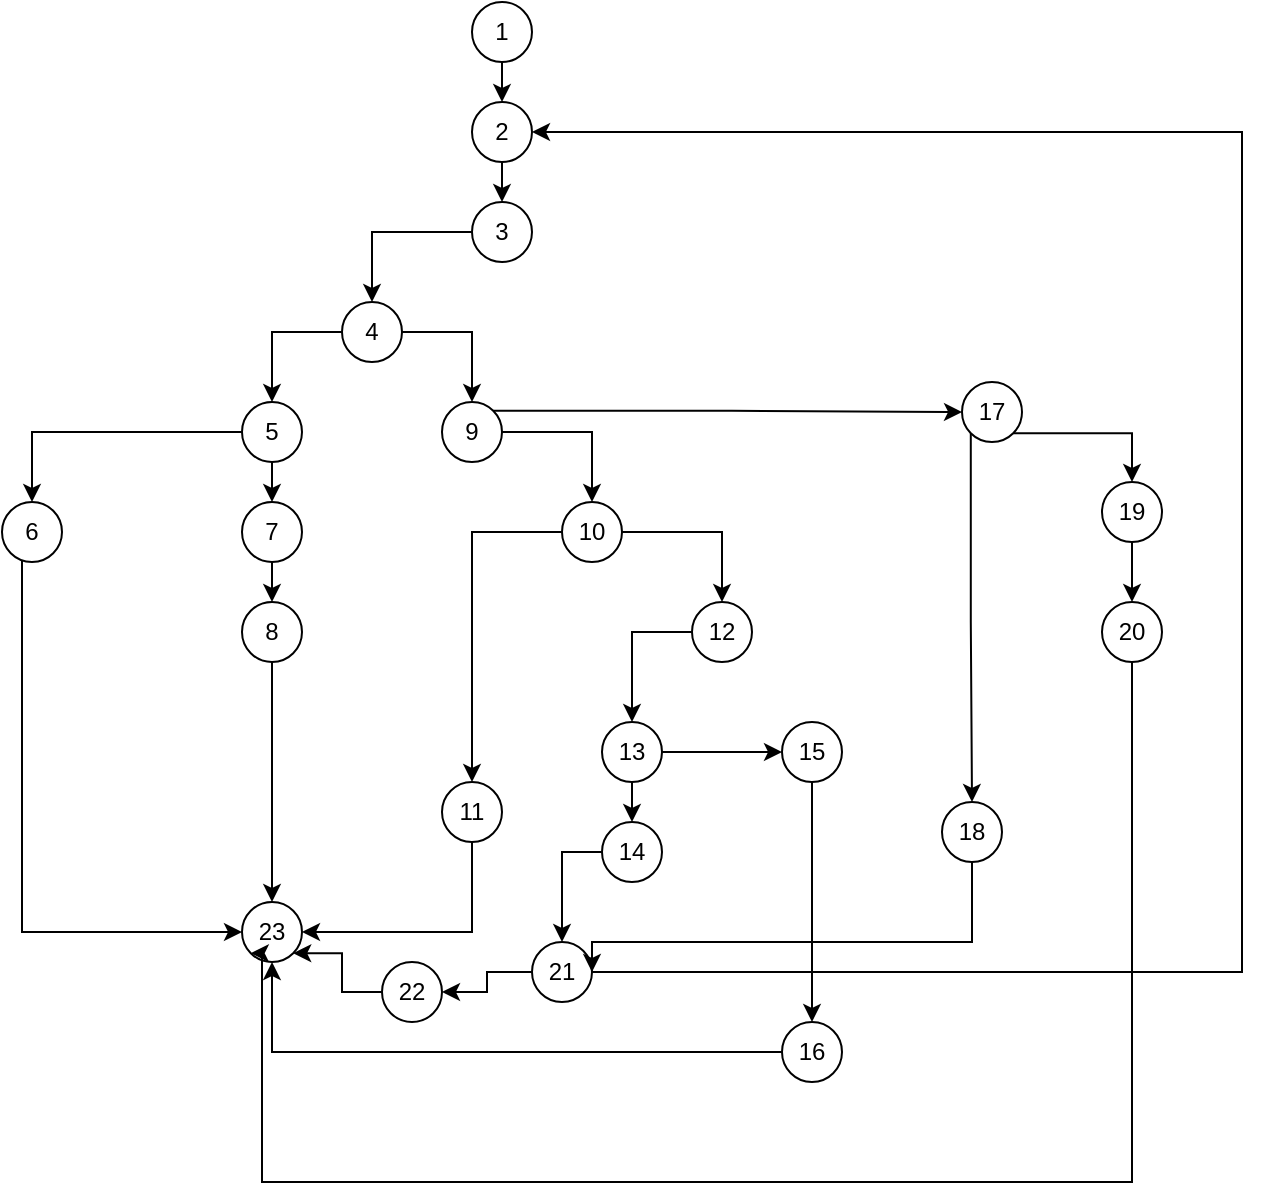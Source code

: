 <mxfile version="14.7.2" type="github">
  <diagram id="Ukz6Ybc7graYhTf6FiOU" name="Page-1">
    <mxGraphModel dx="1130" dy="580" grid="1" gridSize="10" guides="1" tooltips="1" connect="1" arrows="1" fold="1" page="1" pageScale="1" pageWidth="850" pageHeight="1100" math="0" shadow="0">
      <root>
        <mxCell id="0" />
        <mxCell id="1" parent="0" />
        <mxCell id="MiI8-VRYyV7ej-dN8pEf-57" style="edgeStyle=orthogonalEdgeStyle;rounded=0;orthogonalLoop=1;jettySize=auto;html=1;exitX=0.5;exitY=1;exitDx=0;exitDy=0;entryX=0.5;entryY=0;entryDx=0;entryDy=0;" edge="1" parent="1" source="MiI8-VRYyV7ej-dN8pEf-54" target="MiI8-VRYyV7ej-dN8pEf-55">
          <mxGeometry relative="1" as="geometry" />
        </mxCell>
        <mxCell id="MiI8-VRYyV7ej-dN8pEf-54" value="1&lt;span style=&quot;color: rgba(0 , 0 , 0 , 0) ; font-family: monospace ; font-size: 0px&quot;&gt;%3CmxGraphModel%3E%3Croot%3E%3CmxCell%20id%3D%220%22%2F%3E%3CmxCell%20id%3D%221%22%20parent%3D%220%22%2F%3E%3CmxCell%20id%3D%222%22%20value%3D%225%22%20style%3D%22ellipse%3BwhiteSpace%3Dwrap%3Bhtml%3D1%3Baspect%3Dfixed%3B%22%20vertex%3D%221%22%20parent%3D%221%22%3E%3CmxGeometry%20x%3D%22320%22%20y%3D%22180%22%20width%3D%2230%22%20height%3D%2230%22%20as%3D%22geometry%22%2F%3E%3C%2FmxCell%3E%3C%2Froot%3E%3C%2FmxGraphModel%3E&lt;/span&gt;" style="ellipse;whiteSpace=wrap;html=1;aspect=fixed;" vertex="1" parent="1">
          <mxGeometry x="425" y="10" width="30" height="30" as="geometry" />
        </mxCell>
        <mxCell id="MiI8-VRYyV7ej-dN8pEf-58" style="edgeStyle=orthogonalEdgeStyle;rounded=0;orthogonalLoop=1;jettySize=auto;html=1;exitX=0.5;exitY=1;exitDx=0;exitDy=0;entryX=0.5;entryY=0;entryDx=0;entryDy=0;" edge="1" parent="1" source="MiI8-VRYyV7ej-dN8pEf-55" target="MiI8-VRYyV7ej-dN8pEf-56">
          <mxGeometry relative="1" as="geometry" />
        </mxCell>
        <mxCell id="MiI8-VRYyV7ej-dN8pEf-55" value="2" style="ellipse;whiteSpace=wrap;html=1;aspect=fixed;" vertex="1" parent="1">
          <mxGeometry x="425" y="60" width="30" height="30" as="geometry" />
        </mxCell>
        <mxCell id="MiI8-VRYyV7ej-dN8pEf-60" style="edgeStyle=orthogonalEdgeStyle;rounded=0;orthogonalLoop=1;jettySize=auto;html=1;exitX=0;exitY=0.5;exitDx=0;exitDy=0;entryX=0.5;entryY=0;entryDx=0;entryDy=0;" edge="1" parent="1" source="MiI8-VRYyV7ej-dN8pEf-56" target="MiI8-VRYyV7ej-dN8pEf-59">
          <mxGeometry relative="1" as="geometry" />
        </mxCell>
        <mxCell id="MiI8-VRYyV7ej-dN8pEf-56" value="3" style="ellipse;whiteSpace=wrap;html=1;aspect=fixed;" vertex="1" parent="1">
          <mxGeometry x="425" y="110" width="30" height="30" as="geometry" />
        </mxCell>
        <mxCell id="MiI8-VRYyV7ej-dN8pEf-63" style="edgeStyle=orthogonalEdgeStyle;rounded=0;orthogonalLoop=1;jettySize=auto;html=1;entryX=0.5;entryY=0;entryDx=0;entryDy=0;" edge="1" parent="1" source="MiI8-VRYyV7ej-dN8pEf-59" target="MiI8-VRYyV7ej-dN8pEf-61">
          <mxGeometry relative="1" as="geometry" />
        </mxCell>
        <mxCell id="MiI8-VRYyV7ej-dN8pEf-64" style="edgeStyle=orthogonalEdgeStyle;rounded=0;orthogonalLoop=1;jettySize=auto;html=1;entryX=0.5;entryY=0;entryDx=0;entryDy=0;" edge="1" parent="1" source="MiI8-VRYyV7ej-dN8pEf-59" target="MiI8-VRYyV7ej-dN8pEf-62">
          <mxGeometry relative="1" as="geometry" />
        </mxCell>
        <mxCell id="MiI8-VRYyV7ej-dN8pEf-59" value="4" style="ellipse;whiteSpace=wrap;html=1;aspect=fixed;" vertex="1" parent="1">
          <mxGeometry x="360" y="160" width="30" height="30" as="geometry" />
        </mxCell>
        <mxCell id="MiI8-VRYyV7ej-dN8pEf-67" style="edgeStyle=orthogonalEdgeStyle;rounded=0;orthogonalLoop=1;jettySize=auto;html=1;exitX=0.5;exitY=1;exitDx=0;exitDy=0;entryX=0.5;entryY=0;entryDx=0;entryDy=0;" edge="1" parent="1" source="MiI8-VRYyV7ej-dN8pEf-61" target="MiI8-VRYyV7ej-dN8pEf-66">
          <mxGeometry relative="1" as="geometry" />
        </mxCell>
        <mxCell id="MiI8-VRYyV7ej-dN8pEf-68" style="edgeStyle=orthogonalEdgeStyle;rounded=0;orthogonalLoop=1;jettySize=auto;html=1;exitX=0;exitY=0.5;exitDx=0;exitDy=0;entryX=0.5;entryY=0;entryDx=0;entryDy=0;" edge="1" parent="1" source="MiI8-VRYyV7ej-dN8pEf-61" target="MiI8-VRYyV7ej-dN8pEf-65">
          <mxGeometry relative="1" as="geometry" />
        </mxCell>
        <mxCell id="MiI8-VRYyV7ej-dN8pEf-61" value="5" style="ellipse;whiteSpace=wrap;html=1;aspect=fixed;" vertex="1" parent="1">
          <mxGeometry x="310" y="210" width="30" height="30" as="geometry" />
        </mxCell>
        <mxCell id="MiI8-VRYyV7ej-dN8pEf-78" style="edgeStyle=orthogonalEdgeStyle;rounded=0;orthogonalLoop=1;jettySize=auto;html=1;entryX=0.5;entryY=0;entryDx=0;entryDy=0;" edge="1" parent="1" source="MiI8-VRYyV7ej-dN8pEf-62" target="MiI8-VRYyV7ej-dN8pEf-75">
          <mxGeometry relative="1" as="geometry" />
        </mxCell>
        <mxCell id="MiI8-VRYyV7ej-dN8pEf-98" style="edgeStyle=orthogonalEdgeStyle;rounded=0;orthogonalLoop=1;jettySize=auto;html=1;exitX=1;exitY=0;exitDx=0;exitDy=0;entryX=0;entryY=0.5;entryDx=0;entryDy=0;" edge="1" parent="1" source="MiI8-VRYyV7ej-dN8pEf-62" target="MiI8-VRYyV7ej-dN8pEf-97">
          <mxGeometry relative="1" as="geometry" />
        </mxCell>
        <mxCell id="MiI8-VRYyV7ej-dN8pEf-62" value="9" style="ellipse;whiteSpace=wrap;html=1;aspect=fixed;" vertex="1" parent="1">
          <mxGeometry x="410" y="210" width="30" height="30" as="geometry" />
        </mxCell>
        <mxCell id="MiI8-VRYyV7ej-dN8pEf-73" style="edgeStyle=orthogonalEdgeStyle;rounded=0;orthogonalLoop=1;jettySize=auto;html=1;exitX=1;exitY=0.5;exitDx=0;exitDy=0;" edge="1" parent="1" source="MiI8-VRYyV7ej-dN8pEf-65" target="MiI8-VRYyV7ej-dN8pEf-71">
          <mxGeometry relative="1" as="geometry">
            <Array as="points">
              <mxPoint x="200" y="275" />
              <mxPoint x="200" y="475" />
            </Array>
          </mxGeometry>
        </mxCell>
        <mxCell id="MiI8-VRYyV7ej-dN8pEf-65" value="6" style="ellipse;whiteSpace=wrap;html=1;aspect=fixed;" vertex="1" parent="1">
          <mxGeometry x="190" y="260" width="30" height="30" as="geometry" />
        </mxCell>
        <mxCell id="MiI8-VRYyV7ej-dN8pEf-70" style="edgeStyle=orthogonalEdgeStyle;rounded=0;orthogonalLoop=1;jettySize=auto;html=1;exitX=0.5;exitY=1;exitDx=0;exitDy=0;entryX=0.5;entryY=0;entryDx=0;entryDy=0;" edge="1" parent="1" source="MiI8-VRYyV7ej-dN8pEf-66" target="MiI8-VRYyV7ej-dN8pEf-69">
          <mxGeometry relative="1" as="geometry" />
        </mxCell>
        <mxCell id="MiI8-VRYyV7ej-dN8pEf-66" value="7" style="ellipse;whiteSpace=wrap;html=1;aspect=fixed;" vertex="1" parent="1">
          <mxGeometry x="310" y="260" width="30" height="30" as="geometry" />
        </mxCell>
        <mxCell id="MiI8-VRYyV7ej-dN8pEf-84" style="edgeStyle=orthogonalEdgeStyle;rounded=0;orthogonalLoop=1;jettySize=auto;html=1;exitX=0.5;exitY=1;exitDx=0;exitDy=0;" edge="1" parent="1" source="MiI8-VRYyV7ej-dN8pEf-69" target="MiI8-VRYyV7ej-dN8pEf-71">
          <mxGeometry relative="1" as="geometry" />
        </mxCell>
        <mxCell id="MiI8-VRYyV7ej-dN8pEf-69" value="8" style="ellipse;whiteSpace=wrap;html=1;aspect=fixed;" vertex="1" parent="1">
          <mxGeometry x="310" y="310" width="30" height="30" as="geometry" />
        </mxCell>
        <mxCell id="MiI8-VRYyV7ej-dN8pEf-71" value="23" style="ellipse;whiteSpace=wrap;html=1;aspect=fixed;" vertex="1" parent="1">
          <mxGeometry x="310" y="460" width="30" height="30" as="geometry" />
        </mxCell>
        <mxCell id="MiI8-VRYyV7ej-dN8pEf-79" style="edgeStyle=orthogonalEdgeStyle;rounded=0;orthogonalLoop=1;jettySize=auto;html=1;exitX=0;exitY=0.5;exitDx=0;exitDy=0;entryX=0.5;entryY=0;entryDx=0;entryDy=0;" edge="1" parent="1" source="MiI8-VRYyV7ej-dN8pEf-75" target="MiI8-VRYyV7ej-dN8pEf-76">
          <mxGeometry relative="1" as="geometry" />
        </mxCell>
        <mxCell id="MiI8-VRYyV7ej-dN8pEf-80" style="edgeStyle=orthogonalEdgeStyle;rounded=0;orthogonalLoop=1;jettySize=auto;html=1;exitX=1;exitY=0.5;exitDx=0;exitDy=0;entryX=0.5;entryY=0;entryDx=0;entryDy=0;" edge="1" parent="1" source="MiI8-VRYyV7ej-dN8pEf-75" target="MiI8-VRYyV7ej-dN8pEf-77">
          <mxGeometry relative="1" as="geometry" />
        </mxCell>
        <mxCell id="MiI8-VRYyV7ej-dN8pEf-75" value="10" style="ellipse;whiteSpace=wrap;html=1;aspect=fixed;" vertex="1" parent="1">
          <mxGeometry x="470" y="260" width="30" height="30" as="geometry" />
        </mxCell>
        <mxCell id="MiI8-VRYyV7ej-dN8pEf-85" style="edgeStyle=orthogonalEdgeStyle;rounded=0;orthogonalLoop=1;jettySize=auto;html=1;exitX=0.5;exitY=1;exitDx=0;exitDy=0;entryX=1;entryY=0.5;entryDx=0;entryDy=0;" edge="1" parent="1" source="MiI8-VRYyV7ej-dN8pEf-76" target="MiI8-VRYyV7ej-dN8pEf-71">
          <mxGeometry relative="1" as="geometry">
            <mxPoint x="425" y="490" as="targetPoint" />
            <Array as="points">
              <mxPoint x="425" y="475" />
            </Array>
          </mxGeometry>
        </mxCell>
        <mxCell id="MiI8-VRYyV7ej-dN8pEf-76" value="11" style="ellipse;whiteSpace=wrap;html=1;aspect=fixed;" vertex="1" parent="1">
          <mxGeometry x="410" y="400" width="30" height="30" as="geometry" />
        </mxCell>
        <mxCell id="MiI8-VRYyV7ej-dN8pEf-89" style="edgeStyle=orthogonalEdgeStyle;rounded=0;orthogonalLoop=1;jettySize=auto;html=1;exitX=0;exitY=0.5;exitDx=0;exitDy=0;entryX=0.5;entryY=0;entryDx=0;entryDy=0;" edge="1" parent="1" source="MiI8-VRYyV7ej-dN8pEf-77" target="MiI8-VRYyV7ej-dN8pEf-86">
          <mxGeometry relative="1" as="geometry" />
        </mxCell>
        <mxCell id="MiI8-VRYyV7ej-dN8pEf-77" value="12" style="ellipse;whiteSpace=wrap;html=1;aspect=fixed;" vertex="1" parent="1">
          <mxGeometry x="535" y="310" width="30" height="30" as="geometry" />
        </mxCell>
        <mxCell id="MiI8-VRYyV7ej-dN8pEf-90" style="edgeStyle=orthogonalEdgeStyle;rounded=0;orthogonalLoop=1;jettySize=auto;html=1;exitX=1;exitY=0.5;exitDx=0;exitDy=0;entryX=0;entryY=0.5;entryDx=0;entryDy=0;" edge="1" parent="1" source="MiI8-VRYyV7ej-dN8pEf-86" target="MiI8-VRYyV7ej-dN8pEf-87">
          <mxGeometry relative="1" as="geometry" />
        </mxCell>
        <mxCell id="MiI8-VRYyV7ej-dN8pEf-91" style="edgeStyle=orthogonalEdgeStyle;rounded=0;orthogonalLoop=1;jettySize=auto;html=1;exitX=0.5;exitY=1;exitDx=0;exitDy=0;entryX=0.5;entryY=0;entryDx=0;entryDy=0;" edge="1" parent="1" source="MiI8-VRYyV7ej-dN8pEf-86" target="MiI8-VRYyV7ej-dN8pEf-88">
          <mxGeometry relative="1" as="geometry" />
        </mxCell>
        <mxCell id="MiI8-VRYyV7ej-dN8pEf-86" value="13" style="ellipse;whiteSpace=wrap;html=1;aspect=fixed;" vertex="1" parent="1">
          <mxGeometry x="490" y="370" width="30" height="30" as="geometry" />
        </mxCell>
        <mxCell id="MiI8-VRYyV7ej-dN8pEf-93" style="edgeStyle=orthogonalEdgeStyle;rounded=0;orthogonalLoop=1;jettySize=auto;html=1;entryX=0.5;entryY=0;entryDx=0;entryDy=0;" edge="1" parent="1" source="MiI8-VRYyV7ej-dN8pEf-87" target="MiI8-VRYyV7ej-dN8pEf-92">
          <mxGeometry relative="1" as="geometry" />
        </mxCell>
        <mxCell id="MiI8-VRYyV7ej-dN8pEf-87" value="15" style="ellipse;whiteSpace=wrap;html=1;aspect=fixed;" vertex="1" parent="1">
          <mxGeometry x="580" y="370" width="30" height="30" as="geometry" />
        </mxCell>
        <mxCell id="MiI8-VRYyV7ej-dN8pEf-96" style="edgeStyle=orthogonalEdgeStyle;rounded=0;orthogonalLoop=1;jettySize=auto;html=1;" edge="1" parent="1" source="MiI8-VRYyV7ej-dN8pEf-88">
          <mxGeometry relative="1" as="geometry">
            <mxPoint x="470" y="480" as="targetPoint" />
          </mxGeometry>
        </mxCell>
        <mxCell id="MiI8-VRYyV7ej-dN8pEf-88" value="14" style="ellipse;whiteSpace=wrap;html=1;aspect=fixed;" vertex="1" parent="1">
          <mxGeometry x="490" y="420" width="30" height="30" as="geometry" />
        </mxCell>
        <mxCell id="MiI8-VRYyV7ej-dN8pEf-94" style="edgeStyle=orthogonalEdgeStyle;rounded=0;orthogonalLoop=1;jettySize=auto;html=1;entryX=0.5;entryY=1;entryDx=0;entryDy=0;" edge="1" parent="1" source="MiI8-VRYyV7ej-dN8pEf-92" target="MiI8-VRYyV7ej-dN8pEf-71">
          <mxGeometry relative="1" as="geometry">
            <mxPoint x="320" y="515" as="targetPoint" />
          </mxGeometry>
        </mxCell>
        <mxCell id="MiI8-VRYyV7ej-dN8pEf-92" value="16" style="ellipse;whiteSpace=wrap;html=1;aspect=fixed;" vertex="1" parent="1">
          <mxGeometry x="580" y="520" width="30" height="30" as="geometry" />
        </mxCell>
        <mxCell id="MiI8-VRYyV7ej-dN8pEf-107" style="edgeStyle=orthogonalEdgeStyle;rounded=0;orthogonalLoop=1;jettySize=auto;html=1;exitX=0;exitY=0.5;exitDx=0;exitDy=0;entryX=1;entryY=0.5;entryDx=0;entryDy=0;" edge="1" parent="1" source="MiI8-VRYyV7ej-dN8pEf-95" target="MiI8-VRYyV7ej-dN8pEf-106">
          <mxGeometry relative="1" as="geometry" />
        </mxCell>
        <mxCell id="MiI8-VRYyV7ej-dN8pEf-109" style="edgeStyle=orthogonalEdgeStyle;rounded=0;orthogonalLoop=1;jettySize=auto;html=1;exitX=1;exitY=0.5;exitDx=0;exitDy=0;entryX=1;entryY=0.5;entryDx=0;entryDy=0;" edge="1" parent="1" source="MiI8-VRYyV7ej-dN8pEf-95" target="MiI8-VRYyV7ej-dN8pEf-55">
          <mxGeometry relative="1" as="geometry">
            <mxPoint x="810" y="80" as="targetPoint" />
            <Array as="points">
              <mxPoint x="810" y="495" />
              <mxPoint x="810" y="75" />
            </Array>
          </mxGeometry>
        </mxCell>
        <mxCell id="MiI8-VRYyV7ej-dN8pEf-95" value="21" style="ellipse;whiteSpace=wrap;html=1;aspect=fixed;" vertex="1" parent="1">
          <mxGeometry x="455" y="480" width="30" height="30" as="geometry" />
        </mxCell>
        <mxCell id="MiI8-VRYyV7ej-dN8pEf-100" style="edgeStyle=orthogonalEdgeStyle;rounded=0;orthogonalLoop=1;jettySize=auto;html=1;exitX=0;exitY=1;exitDx=0;exitDy=0;entryX=0.5;entryY=0;entryDx=0;entryDy=0;" edge="1" parent="1" source="MiI8-VRYyV7ej-dN8pEf-97" target="MiI8-VRYyV7ej-dN8pEf-99">
          <mxGeometry relative="1" as="geometry" />
        </mxCell>
        <mxCell id="MiI8-VRYyV7ej-dN8pEf-102" style="edgeStyle=orthogonalEdgeStyle;rounded=0;orthogonalLoop=1;jettySize=auto;html=1;exitX=1;exitY=1;exitDx=0;exitDy=0;entryX=0.5;entryY=0;entryDx=0;entryDy=0;" edge="1" parent="1" source="MiI8-VRYyV7ej-dN8pEf-97" target="MiI8-VRYyV7ej-dN8pEf-101">
          <mxGeometry relative="1" as="geometry" />
        </mxCell>
        <mxCell id="MiI8-VRYyV7ej-dN8pEf-97" value="17" style="ellipse;whiteSpace=wrap;html=1;aspect=fixed;" vertex="1" parent="1">
          <mxGeometry x="670" y="200" width="30" height="30" as="geometry" />
        </mxCell>
        <mxCell id="MiI8-VRYyV7ej-dN8pEf-110" style="edgeStyle=orthogonalEdgeStyle;rounded=0;orthogonalLoop=1;jettySize=auto;html=1;entryX=1;entryY=0.5;entryDx=0;entryDy=0;" edge="1" parent="1" source="MiI8-VRYyV7ej-dN8pEf-99" target="MiI8-VRYyV7ej-dN8pEf-95">
          <mxGeometry relative="1" as="geometry">
            <mxPoint x="675" y="510" as="targetPoint" />
            <Array as="points">
              <mxPoint x="675" y="480" />
              <mxPoint x="485" y="480" />
            </Array>
          </mxGeometry>
        </mxCell>
        <mxCell id="MiI8-VRYyV7ej-dN8pEf-99" value="18" style="ellipse;whiteSpace=wrap;html=1;aspect=fixed;" vertex="1" parent="1">
          <mxGeometry x="660" y="410" width="30" height="30" as="geometry" />
        </mxCell>
        <mxCell id="MiI8-VRYyV7ej-dN8pEf-104" style="edgeStyle=orthogonalEdgeStyle;rounded=0;orthogonalLoop=1;jettySize=auto;html=1;exitX=0.5;exitY=1;exitDx=0;exitDy=0;entryX=0.5;entryY=0;entryDx=0;entryDy=0;" edge="1" parent="1" source="MiI8-VRYyV7ej-dN8pEf-101" target="MiI8-VRYyV7ej-dN8pEf-103">
          <mxGeometry relative="1" as="geometry" />
        </mxCell>
        <mxCell id="MiI8-VRYyV7ej-dN8pEf-101" value="19" style="ellipse;whiteSpace=wrap;html=1;aspect=fixed;" vertex="1" parent="1">
          <mxGeometry x="740" y="250" width="30" height="30" as="geometry" />
        </mxCell>
        <mxCell id="MiI8-VRYyV7ej-dN8pEf-105" style="edgeStyle=orthogonalEdgeStyle;rounded=0;orthogonalLoop=1;jettySize=auto;html=1;exitX=0.5;exitY=1;exitDx=0;exitDy=0;entryX=0;entryY=1;entryDx=0;entryDy=0;" edge="1" parent="1" source="MiI8-VRYyV7ej-dN8pEf-103" target="MiI8-VRYyV7ej-dN8pEf-71">
          <mxGeometry relative="1" as="geometry">
            <mxPoint x="320" y="860" as="targetPoint" />
            <Array as="points">
              <mxPoint x="755" y="600" />
              <mxPoint x="320" y="600" />
              <mxPoint x="320" y="486" />
            </Array>
          </mxGeometry>
        </mxCell>
        <mxCell id="MiI8-VRYyV7ej-dN8pEf-103" value="20" style="ellipse;whiteSpace=wrap;html=1;aspect=fixed;" vertex="1" parent="1">
          <mxGeometry x="740" y="310" width="30" height="30" as="geometry" />
        </mxCell>
        <mxCell id="MiI8-VRYyV7ej-dN8pEf-108" style="edgeStyle=orthogonalEdgeStyle;rounded=0;orthogonalLoop=1;jettySize=auto;html=1;exitX=0;exitY=0.5;exitDx=0;exitDy=0;entryX=1;entryY=1;entryDx=0;entryDy=0;" edge="1" parent="1" source="MiI8-VRYyV7ej-dN8pEf-106" target="MiI8-VRYyV7ej-dN8pEf-71">
          <mxGeometry relative="1" as="geometry" />
        </mxCell>
        <mxCell id="MiI8-VRYyV7ej-dN8pEf-106" value="22" style="ellipse;whiteSpace=wrap;html=1;aspect=fixed;" vertex="1" parent="1">
          <mxGeometry x="380" y="490" width="30" height="30" as="geometry" />
        </mxCell>
      </root>
    </mxGraphModel>
  </diagram>
</mxfile>
